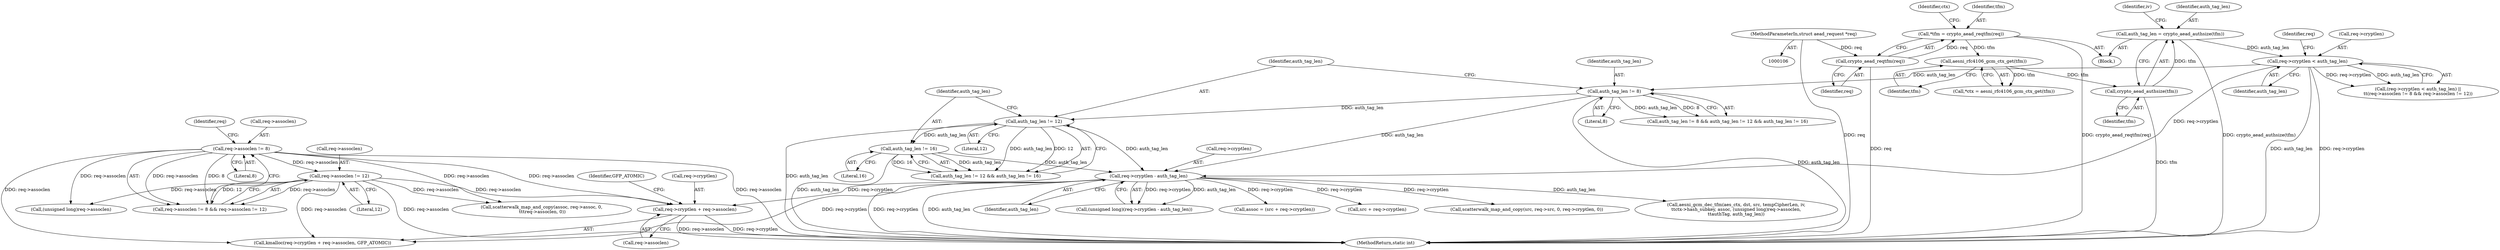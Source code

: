 digraph "0_linux_ccfe8c3f7e52ae83155cb038753f4c75b774ca8a@pointer" {
"1000356" [label="(Call,req->cryptlen + req->assoclen)"];
"1000238" [label="(Call,req->cryptlen - auth_tag_len)"];
"1000183" [label="(Call,req->cryptlen < auth_tag_len)"];
"1000155" [label="(Call,auth_tag_len = crypto_aead_authsize(tfm))"];
"1000157" [label="(Call,crypto_aead_authsize(tfm))"];
"1000137" [label="(Call,aesni_rfc4106_gcm_ctx_get(tfm))"];
"1000130" [label="(Call,*tfm = crypto_aead_reqtfm(req))"];
"1000132" [label="(Call,crypto_aead_reqtfm(req))"];
"1000107" [label="(MethodParameterIn,struct aead_request *req)"];
"1000209" [label="(Call,auth_tag_len != 12)"];
"1000205" [label="(Call,auth_tag_len != 8)"];
"1000212" [label="(Call,auth_tag_len != 16)"];
"1000189" [label="(Call,req->assoclen != 8)"];
"1000194" [label="(Call,req->assoclen != 12)"];
"1000214" [label="(Literal,16)"];
"1000193" [label="(Literal,8)"];
"1000183" [label="(Call,req->cryptlen < auth_tag_len)"];
"1000213" [label="(Identifier,auth_tag_len)"];
"1000130" [label="(Call,*tfm = crypto_aead_reqtfm(req))"];
"1000211" [label="(Literal,12)"];
"1000158" [label="(Identifier,tfm)"];
"1000207" [label="(Literal,8)"];
"1000208" [label="(Call,auth_tag_len != 12 && auth_tag_len != 16)"];
"1000477" [label="(MethodReturn,static int)"];
"1000387" [label="(Call,scatterwalk_map_and_copy(assoc, req->assoc, 0,\n \t\t\treq->assoclen, 0))"];
"1000212" [label="(Call,auth_tag_len != 16)"];
"1000400" [label="(Call,aesni_gcm_dec_tfm(aes_ctx, dst, src, tempCipherLen, iv,\n\t\tctx->hash_subkey, assoc, (unsigned long)req->assoclen,\n\t\tauthTag, auth_tag_len))"];
"1000162" [label="(Identifier,iv)"];
"1000356" [label="(Call,req->cryptlen + req->assoclen)"];
"1000132" [label="(Call,crypto_aead_reqtfm(req))"];
"1000156" [label="(Identifier,auth_tag_len)"];
"1000363" [label="(Identifier,GFP_ATOMIC)"];
"1000157" [label="(Call,crypto_aead_authsize(tfm))"];
"1000210" [label="(Identifier,auth_tag_len)"];
"1000155" [label="(Call,auth_tag_len = crypto_aead_authsize(tfm))"];
"1000189" [label="(Call,req->assoclen != 8)"];
"1000206" [label="(Identifier,auth_tag_len)"];
"1000242" [label="(Identifier,auth_tag_len)"];
"1000410" [label="(Call,(unsigned long)req->assoclen)"];
"1000236" [label="(Call,(unsigned long)(req->cryptlen - auth_tag_len))"];
"1000135" [label="(Call,*ctx = aesni_rfc4106_gcm_ctx_get(tfm))"];
"1000370" [label="(Call,assoc = (src + req->cryptlen))"];
"1000198" [label="(Literal,12)"];
"1000355" [label="(Call,kmalloc(req->cryptlen + req->assoclen, GFP_ATOMIC))"];
"1000209" [label="(Call,auth_tag_len != 12)"];
"1000136" [label="(Identifier,ctx)"];
"1000133" [label="(Identifier,req)"];
"1000187" [label="(Identifier,auth_tag_len)"];
"1000184" [label="(Call,req->cryptlen)"];
"1000191" [label="(Identifier,req)"];
"1000107" [label="(MethodParameterIn,struct aead_request *req)"];
"1000188" [label="(Call,req->assoclen != 8 && req->assoclen != 12)"];
"1000196" [label="(Identifier,req)"];
"1000190" [label="(Call,req->assoclen)"];
"1000372" [label="(Call,src + req->cryptlen)"];
"1000138" [label="(Identifier,tfm)"];
"1000238" [label="(Call,req->cryptlen - auth_tag_len)"];
"1000205" [label="(Call,auth_tag_len != 8)"];
"1000204" [label="(Call,auth_tag_len != 8 && auth_tag_len != 12 && auth_tag_len != 16)"];
"1000377" [label="(Call,scatterwalk_map_and_copy(src, req->src, 0, req->cryptlen, 0))"];
"1000131" [label="(Identifier,tfm)"];
"1000182" [label="(Call,(req->cryptlen < auth_tag_len) ||\n\t\t(req->assoclen != 8 && req->assoclen != 12))"];
"1000360" [label="(Call,req->assoclen)"];
"1000239" [label="(Call,req->cryptlen)"];
"1000137" [label="(Call,aesni_rfc4106_gcm_ctx_get(tfm))"];
"1000195" [label="(Call,req->assoclen)"];
"1000108" [label="(Block,)"];
"1000194" [label="(Call,req->assoclen != 12)"];
"1000357" [label="(Call,req->cryptlen)"];
"1000356" -> "1000355"  [label="AST: "];
"1000356" -> "1000360"  [label="CFG: "];
"1000357" -> "1000356"  [label="AST: "];
"1000360" -> "1000356"  [label="AST: "];
"1000363" -> "1000356"  [label="CFG: "];
"1000356" -> "1000477"  [label="DDG: req->cryptlen"];
"1000356" -> "1000477"  [label="DDG: req->assoclen"];
"1000238" -> "1000356"  [label="DDG: req->cryptlen"];
"1000189" -> "1000356"  [label="DDG: req->assoclen"];
"1000194" -> "1000356"  [label="DDG: req->assoclen"];
"1000238" -> "1000236"  [label="AST: "];
"1000238" -> "1000242"  [label="CFG: "];
"1000239" -> "1000238"  [label="AST: "];
"1000242" -> "1000238"  [label="AST: "];
"1000236" -> "1000238"  [label="CFG: "];
"1000238" -> "1000477"  [label="DDG: req->cryptlen"];
"1000238" -> "1000477"  [label="DDG: auth_tag_len"];
"1000238" -> "1000236"  [label="DDG: req->cryptlen"];
"1000238" -> "1000236"  [label="DDG: auth_tag_len"];
"1000183" -> "1000238"  [label="DDG: req->cryptlen"];
"1000209" -> "1000238"  [label="DDG: auth_tag_len"];
"1000205" -> "1000238"  [label="DDG: auth_tag_len"];
"1000212" -> "1000238"  [label="DDG: auth_tag_len"];
"1000238" -> "1000355"  [label="DDG: req->cryptlen"];
"1000238" -> "1000370"  [label="DDG: req->cryptlen"];
"1000238" -> "1000372"  [label="DDG: req->cryptlen"];
"1000238" -> "1000377"  [label="DDG: req->cryptlen"];
"1000238" -> "1000400"  [label="DDG: auth_tag_len"];
"1000183" -> "1000182"  [label="AST: "];
"1000183" -> "1000187"  [label="CFG: "];
"1000184" -> "1000183"  [label="AST: "];
"1000187" -> "1000183"  [label="AST: "];
"1000191" -> "1000183"  [label="CFG: "];
"1000182" -> "1000183"  [label="CFG: "];
"1000183" -> "1000477"  [label="DDG: auth_tag_len"];
"1000183" -> "1000477"  [label="DDG: req->cryptlen"];
"1000183" -> "1000182"  [label="DDG: req->cryptlen"];
"1000183" -> "1000182"  [label="DDG: auth_tag_len"];
"1000155" -> "1000183"  [label="DDG: auth_tag_len"];
"1000183" -> "1000205"  [label="DDG: auth_tag_len"];
"1000155" -> "1000108"  [label="AST: "];
"1000155" -> "1000157"  [label="CFG: "];
"1000156" -> "1000155"  [label="AST: "];
"1000157" -> "1000155"  [label="AST: "];
"1000162" -> "1000155"  [label="CFG: "];
"1000155" -> "1000477"  [label="DDG: crypto_aead_authsize(tfm)"];
"1000157" -> "1000155"  [label="DDG: tfm"];
"1000157" -> "1000158"  [label="CFG: "];
"1000158" -> "1000157"  [label="AST: "];
"1000157" -> "1000477"  [label="DDG: tfm"];
"1000137" -> "1000157"  [label="DDG: tfm"];
"1000137" -> "1000135"  [label="AST: "];
"1000137" -> "1000138"  [label="CFG: "];
"1000138" -> "1000137"  [label="AST: "];
"1000135" -> "1000137"  [label="CFG: "];
"1000137" -> "1000135"  [label="DDG: tfm"];
"1000130" -> "1000137"  [label="DDG: tfm"];
"1000130" -> "1000108"  [label="AST: "];
"1000130" -> "1000132"  [label="CFG: "];
"1000131" -> "1000130"  [label="AST: "];
"1000132" -> "1000130"  [label="AST: "];
"1000136" -> "1000130"  [label="CFG: "];
"1000130" -> "1000477"  [label="DDG: crypto_aead_reqtfm(req)"];
"1000132" -> "1000130"  [label="DDG: req"];
"1000132" -> "1000133"  [label="CFG: "];
"1000133" -> "1000132"  [label="AST: "];
"1000132" -> "1000477"  [label="DDG: req"];
"1000107" -> "1000132"  [label="DDG: req"];
"1000107" -> "1000106"  [label="AST: "];
"1000107" -> "1000477"  [label="DDG: req"];
"1000209" -> "1000208"  [label="AST: "];
"1000209" -> "1000211"  [label="CFG: "];
"1000210" -> "1000209"  [label="AST: "];
"1000211" -> "1000209"  [label="AST: "];
"1000213" -> "1000209"  [label="CFG: "];
"1000208" -> "1000209"  [label="CFG: "];
"1000209" -> "1000477"  [label="DDG: auth_tag_len"];
"1000209" -> "1000208"  [label="DDG: auth_tag_len"];
"1000209" -> "1000208"  [label="DDG: 12"];
"1000205" -> "1000209"  [label="DDG: auth_tag_len"];
"1000209" -> "1000212"  [label="DDG: auth_tag_len"];
"1000205" -> "1000204"  [label="AST: "];
"1000205" -> "1000207"  [label="CFG: "];
"1000206" -> "1000205"  [label="AST: "];
"1000207" -> "1000205"  [label="AST: "];
"1000210" -> "1000205"  [label="CFG: "];
"1000204" -> "1000205"  [label="CFG: "];
"1000205" -> "1000477"  [label="DDG: auth_tag_len"];
"1000205" -> "1000204"  [label="DDG: auth_tag_len"];
"1000205" -> "1000204"  [label="DDG: 8"];
"1000212" -> "1000208"  [label="AST: "];
"1000212" -> "1000214"  [label="CFG: "];
"1000213" -> "1000212"  [label="AST: "];
"1000214" -> "1000212"  [label="AST: "];
"1000208" -> "1000212"  [label="CFG: "];
"1000212" -> "1000477"  [label="DDG: auth_tag_len"];
"1000212" -> "1000208"  [label="DDG: auth_tag_len"];
"1000212" -> "1000208"  [label="DDG: 16"];
"1000189" -> "1000188"  [label="AST: "];
"1000189" -> "1000193"  [label="CFG: "];
"1000190" -> "1000189"  [label="AST: "];
"1000193" -> "1000189"  [label="AST: "];
"1000196" -> "1000189"  [label="CFG: "];
"1000188" -> "1000189"  [label="CFG: "];
"1000189" -> "1000477"  [label="DDG: req->assoclen"];
"1000189" -> "1000188"  [label="DDG: req->assoclen"];
"1000189" -> "1000188"  [label="DDG: 8"];
"1000189" -> "1000194"  [label="DDG: req->assoclen"];
"1000189" -> "1000355"  [label="DDG: req->assoclen"];
"1000189" -> "1000387"  [label="DDG: req->assoclen"];
"1000189" -> "1000410"  [label="DDG: req->assoclen"];
"1000194" -> "1000188"  [label="AST: "];
"1000194" -> "1000198"  [label="CFG: "];
"1000195" -> "1000194"  [label="AST: "];
"1000198" -> "1000194"  [label="AST: "];
"1000188" -> "1000194"  [label="CFG: "];
"1000194" -> "1000477"  [label="DDG: req->assoclen"];
"1000194" -> "1000188"  [label="DDG: req->assoclen"];
"1000194" -> "1000188"  [label="DDG: 12"];
"1000194" -> "1000355"  [label="DDG: req->assoclen"];
"1000194" -> "1000387"  [label="DDG: req->assoclen"];
"1000194" -> "1000410"  [label="DDG: req->assoclen"];
}
